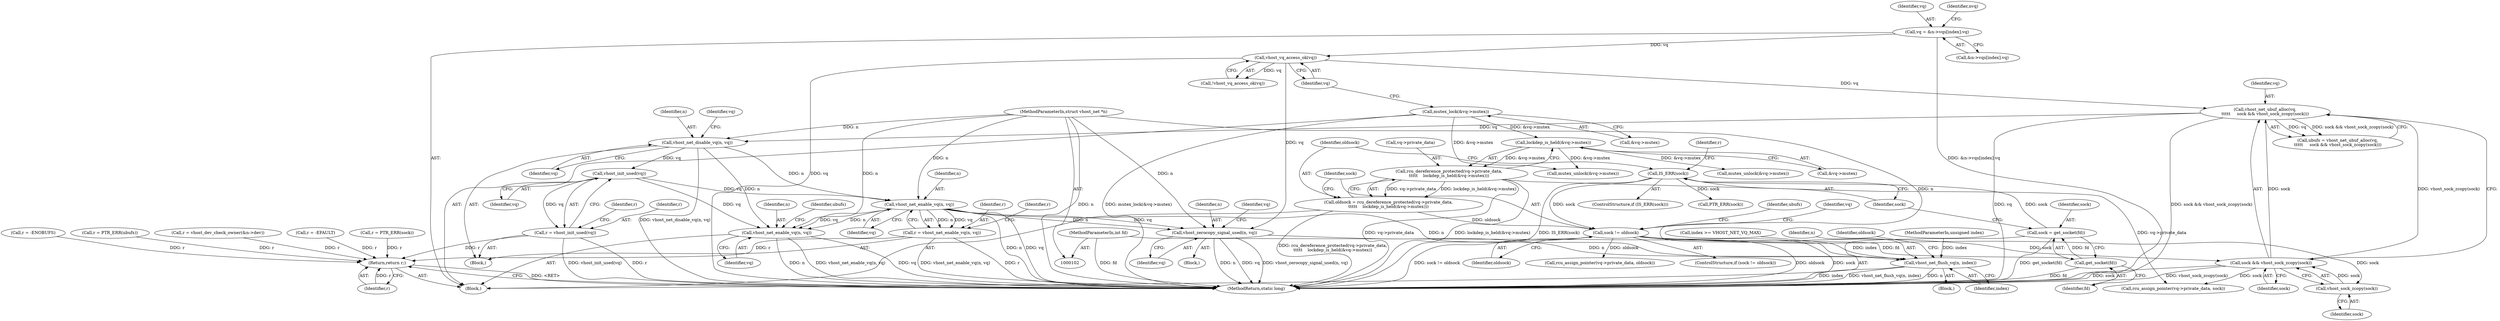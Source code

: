 digraph "0_linux_dd7633ecd553a5e304d349aa6f8eb8a0417098c5@pointer" {
"1000223" [label="(Call,vhost_net_disable_vq(n, vq))"];
"1000103" [label="(MethodParameterIn,struct vhost_net *n)"];
"1000208" [label="(Call,vhost_net_ubuf_alloc(vq,\n\t\t\t\t\t     sock && vhost_sock_zcopy(sock)))"];
"1000169" [label="(Call,vhost_vq_access_ok(vq))"];
"1000144" [label="(Call,vq = &n->vqs[index].vq)"];
"1000210" [label="(Call,sock && vhost_sock_zcopy(sock))"];
"1000202" [label="(Call,sock != oldsock)"];
"1000182" [label="(Call,IS_ERR(sock))"];
"1000177" [label="(Call,sock = get_socket(fd))"];
"1000179" [label="(Call,get_socket(fd))"];
"1000105" [label="(MethodParameterIn,int fd)"];
"1000190" [label="(Call,oldsock = rcu_dereference_protected(vq->private_data,\n\t\t\t\t\t    lockdep_is_held(&vq->mutex)))"];
"1000192" [label="(Call,rcu_dereference_protected(vq->private_data,\n\t\t\t\t\t    lockdep_is_held(&vq->mutex)))"];
"1000196" [label="(Call,lockdep_is_held(&vq->mutex))"];
"1000162" [label="(Call,mutex_lock(&vq->mutex))"];
"1000212" [label="(Call,vhost_sock_zcopy(sock))"];
"1000233" [label="(Call,vhost_init_used(vq))"];
"1000231" [label="(Call,r = vhost_init_used(vq))"];
"1000345" [label="(Return,return r;)"];
"1000240" [label="(Call,vhost_net_enable_vq(n, vq))"];
"1000238" [label="(Call,r = vhost_net_enable_vq(n, vq))"];
"1000286" [label="(Call,vhost_zerocopy_signal_used(n, vq))"];
"1000297" [label="(Call,vhost_net_flush_vq(n, index))"];
"1000319" [label="(Call,vhost_net_enable_vq(n, vq))"];
"1000193" [label="(Call,vq->private_data)"];
"1000139" [label="(Call,r = -ENOBUFS)"];
"1000105" [label="(MethodParameterIn,int fd)"];
"1000345" [label="(Return,return r;)"];
"1000320" [label="(Identifier,n)"];
"1000242" [label="(Identifier,vq)"];
"1000187" [label="(Call,PTR_ERR(sock))"];
"1000287" [label="(Identifier,n)"];
"1000332" [label="(Call,mutex_unlock(&vq->mutex))"];
"1000103" [label="(MethodParameterIn,struct vhost_net *n)"];
"1000226" [label="(Call,rcu_assign_pointer(vq->private_data, sock))"];
"1000225" [label="(Identifier,vq)"];
"1000321" [label="(Identifier,vq)"];
"1000298" [label="(Identifier,n)"];
"1000169" [label="(Call,vhost_vq_access_ok(vq))"];
"1000223" [label="(Call,vhost_net_disable_vq(n, vq))"];
"1000323" [label="(Identifier,ubufs)"];
"1000238" [label="(Call,r = vhost_net_enable_vq(n, vq))"];
"1000186" [label="(Identifier,r)"];
"1000206" [label="(Call,ubufs = vhost_net_ubuf_alloc(vq,\n\t\t\t\t\t     sock && vhost_sock_zcopy(sock)))"];
"1000208" [label="(Call,vhost_net_ubuf_alloc(vq,\n\t\t\t\t\t     sock && vhost_sock_zcopy(sock)))"];
"1000231" [label="(Call,r = vhost_init_used(vq))"];
"1000236" [label="(Identifier,r)"];
"1000302" [label="(Identifier,oldsock)"];
"1000314" [label="(Call,rcu_assign_pointer(vq->private_data, oldsock))"];
"1000190" [label="(Call,oldsock = rcu_dereference_protected(vq->private_data,\n\t\t\t\t\t    lockdep_is_held(&vq->mutex)))"];
"1000286" [label="(Call,vhost_zerocopy_signal_used(n, vq))"];
"1000213" [label="(Identifier,sock)"];
"1000197" [label="(Call,&vq->mutex)"];
"1000201" [label="(ControlStructure,if (sock != oldsock))"];
"1000145" [label="(Identifier,vq)"];
"1000178" [label="(Identifier,sock)"];
"1000212" [label="(Call,vhost_sock_zcopy(sock))"];
"1000239" [label="(Identifier,r)"];
"1000191" [label="(Identifier,oldsock)"];
"1000218" [label="(Call,r = PTR_ERR(ubufs))"];
"1000192" [label="(Call,rcu_dereference_protected(vq->private_data,\n\t\t\t\t\t    lockdep_is_held(&vq->mutex)))"];
"1000124" [label="(Call,r = vhost_dev_check_owner(&n->dev))"];
"1000177" [label="(Call,sock = get_socket(fd))"];
"1000319" [label="(Call,vhost_net_enable_vq(n, vq))"];
"1000346" [label="(Identifier,r)"];
"1000244" [label="(Identifier,r)"];
"1000241" [label="(Identifier,n)"];
"1000210" [label="(Call,sock && vhost_sock_zcopy(sock))"];
"1000233" [label="(Call,vhost_init_used(vq))"];
"1000274" [label="(Identifier,vq)"];
"1000207" [label="(Identifier,ubufs)"];
"1000232" [label="(Identifier,r)"];
"1000162" [label="(Call,mutex_lock(&vq->mutex))"];
"1000347" [label="(MethodReturn,static long)"];
"1000202" [label="(Call,sock != oldsock)"];
"1000104" [label="(MethodParameterIn,unsigned index)"];
"1000224" [label="(Identifier,n)"];
"1000172" [label="(Call,r = -EFAULT)"];
"1000144" [label="(Call,vq = &n->vqs[index].vq)"];
"1000182" [label="(Call,IS_ERR(sock))"];
"1000204" [label="(Identifier,oldsock)"];
"1000106" [label="(Block,)"];
"1000183" [label="(Identifier,sock)"];
"1000179" [label="(Call,get_socket(fd))"];
"1000234" [label="(Identifier,vq)"];
"1000203" [label="(Identifier,sock)"];
"1000185" [label="(Call,r = PTR_ERR(sock))"];
"1000163" [label="(Call,&vq->mutex)"];
"1000180" [label="(Identifier,fd)"];
"1000292" [label="(Identifier,vq)"];
"1000240" [label="(Call,vhost_net_enable_vq(n, vq))"];
"1000170" [label="(Identifier,vq)"];
"1000168" [label="(Call,!vhost_vq_access_ok(vq))"];
"1000271" [label="(Call,mutex_unlock(&vq->mutex))"];
"1000297" [label="(Call,vhost_net_flush_vq(n, index))"];
"1000296" [label="(Block,)"];
"1000196" [label="(Call,lockdep_is_held(&vq->mutex))"];
"1000228" [label="(Identifier,vq)"];
"1000278" [label="(Block,)"];
"1000205" [label="(Block,)"];
"1000211" [label="(Identifier,sock)"];
"1000299" [label="(Identifier,index)"];
"1000146" [label="(Call,&n->vqs[index].vq)"];
"1000181" [label="(ControlStructure,if (IS_ERR(sock)))"];
"1000288" [label="(Identifier,vq)"];
"1000209" [label="(Identifier,vq)"];
"1000155" [label="(Identifier,nvq)"];
"1000135" [label="(Call,index >= VHOST_NET_VQ_MAX)"];
"1000223" -> "1000205"  [label="AST: "];
"1000223" -> "1000225"  [label="CFG: "];
"1000224" -> "1000223"  [label="AST: "];
"1000225" -> "1000223"  [label="AST: "];
"1000228" -> "1000223"  [label="CFG: "];
"1000223" -> "1000347"  [label="DDG: vhost_net_disable_vq(n, vq)"];
"1000103" -> "1000223"  [label="DDG: n"];
"1000208" -> "1000223"  [label="DDG: vq"];
"1000223" -> "1000233"  [label="DDG: vq"];
"1000223" -> "1000240"  [label="DDG: n"];
"1000223" -> "1000319"  [label="DDG: n"];
"1000103" -> "1000102"  [label="AST: "];
"1000103" -> "1000347"  [label="DDG: n"];
"1000103" -> "1000240"  [label="DDG: n"];
"1000103" -> "1000286"  [label="DDG: n"];
"1000103" -> "1000297"  [label="DDG: n"];
"1000103" -> "1000319"  [label="DDG: n"];
"1000208" -> "1000206"  [label="AST: "];
"1000208" -> "1000210"  [label="CFG: "];
"1000209" -> "1000208"  [label="AST: "];
"1000210" -> "1000208"  [label="AST: "];
"1000206" -> "1000208"  [label="CFG: "];
"1000208" -> "1000347"  [label="DDG: vq"];
"1000208" -> "1000347"  [label="DDG: sock && vhost_sock_zcopy(sock)"];
"1000208" -> "1000206"  [label="DDG: vq"];
"1000208" -> "1000206"  [label="DDG: sock && vhost_sock_zcopy(sock)"];
"1000169" -> "1000208"  [label="DDG: vq"];
"1000210" -> "1000208"  [label="DDG: sock"];
"1000210" -> "1000208"  [label="DDG: vhost_sock_zcopy(sock)"];
"1000169" -> "1000168"  [label="AST: "];
"1000169" -> "1000170"  [label="CFG: "];
"1000170" -> "1000169"  [label="AST: "];
"1000168" -> "1000169"  [label="CFG: "];
"1000169" -> "1000347"  [label="DDG: vq"];
"1000169" -> "1000168"  [label="DDG: vq"];
"1000144" -> "1000169"  [label="DDG: vq"];
"1000169" -> "1000286"  [label="DDG: vq"];
"1000144" -> "1000106"  [label="AST: "];
"1000144" -> "1000146"  [label="CFG: "];
"1000145" -> "1000144"  [label="AST: "];
"1000146" -> "1000144"  [label="AST: "];
"1000155" -> "1000144"  [label="CFG: "];
"1000144" -> "1000347"  [label="DDG: &n->vqs[index].vq"];
"1000210" -> "1000211"  [label="CFG: "];
"1000210" -> "1000212"  [label="CFG: "];
"1000211" -> "1000210"  [label="AST: "];
"1000212" -> "1000210"  [label="AST: "];
"1000210" -> "1000347"  [label="DDG: vhost_sock_zcopy(sock)"];
"1000210" -> "1000347"  [label="DDG: sock"];
"1000202" -> "1000210"  [label="DDG: sock"];
"1000212" -> "1000210"  [label="DDG: sock"];
"1000210" -> "1000226"  [label="DDG: sock"];
"1000202" -> "1000201"  [label="AST: "];
"1000202" -> "1000204"  [label="CFG: "];
"1000203" -> "1000202"  [label="AST: "];
"1000204" -> "1000202"  [label="AST: "];
"1000207" -> "1000202"  [label="CFG: "];
"1000274" -> "1000202"  [label="CFG: "];
"1000202" -> "1000347"  [label="DDG: sock"];
"1000202" -> "1000347"  [label="DDG: sock != oldsock"];
"1000202" -> "1000347"  [label="DDG: oldsock"];
"1000182" -> "1000202"  [label="DDG: sock"];
"1000190" -> "1000202"  [label="DDG: oldsock"];
"1000202" -> "1000212"  [label="DDG: sock"];
"1000202" -> "1000314"  [label="DDG: oldsock"];
"1000182" -> "1000181"  [label="AST: "];
"1000182" -> "1000183"  [label="CFG: "];
"1000183" -> "1000182"  [label="AST: "];
"1000186" -> "1000182"  [label="CFG: "];
"1000191" -> "1000182"  [label="CFG: "];
"1000182" -> "1000347"  [label="DDG: IS_ERR(sock)"];
"1000177" -> "1000182"  [label="DDG: sock"];
"1000182" -> "1000187"  [label="DDG: sock"];
"1000177" -> "1000106"  [label="AST: "];
"1000177" -> "1000179"  [label="CFG: "];
"1000178" -> "1000177"  [label="AST: "];
"1000179" -> "1000177"  [label="AST: "];
"1000183" -> "1000177"  [label="CFG: "];
"1000177" -> "1000347"  [label="DDG: get_socket(fd)"];
"1000179" -> "1000177"  [label="DDG: fd"];
"1000179" -> "1000180"  [label="CFG: "];
"1000180" -> "1000179"  [label="AST: "];
"1000179" -> "1000347"  [label="DDG: fd"];
"1000105" -> "1000179"  [label="DDG: fd"];
"1000105" -> "1000102"  [label="AST: "];
"1000105" -> "1000347"  [label="DDG: fd"];
"1000190" -> "1000106"  [label="AST: "];
"1000190" -> "1000192"  [label="CFG: "];
"1000191" -> "1000190"  [label="AST: "];
"1000192" -> "1000190"  [label="AST: "];
"1000203" -> "1000190"  [label="CFG: "];
"1000190" -> "1000347"  [label="DDG: rcu_dereference_protected(vq->private_data,\n\t\t\t\t\t    lockdep_is_held(&vq->mutex))"];
"1000192" -> "1000190"  [label="DDG: vq->private_data"];
"1000192" -> "1000190"  [label="DDG: lockdep_is_held(&vq->mutex)"];
"1000192" -> "1000196"  [label="CFG: "];
"1000193" -> "1000192"  [label="AST: "];
"1000196" -> "1000192"  [label="AST: "];
"1000192" -> "1000347"  [label="DDG: vq->private_data"];
"1000192" -> "1000347"  [label="DDG: lockdep_is_held(&vq->mutex)"];
"1000196" -> "1000192"  [label="DDG: &vq->mutex"];
"1000192" -> "1000226"  [label="DDG: vq->private_data"];
"1000196" -> "1000197"  [label="CFG: "];
"1000197" -> "1000196"  [label="AST: "];
"1000162" -> "1000196"  [label="DDG: &vq->mutex"];
"1000196" -> "1000271"  [label="DDG: &vq->mutex"];
"1000196" -> "1000332"  [label="DDG: &vq->mutex"];
"1000162" -> "1000106"  [label="AST: "];
"1000162" -> "1000163"  [label="CFG: "];
"1000163" -> "1000162"  [label="AST: "];
"1000170" -> "1000162"  [label="CFG: "];
"1000162" -> "1000347"  [label="DDG: mutex_lock(&vq->mutex)"];
"1000162" -> "1000332"  [label="DDG: &vq->mutex"];
"1000212" -> "1000213"  [label="CFG: "];
"1000213" -> "1000212"  [label="AST: "];
"1000233" -> "1000231"  [label="AST: "];
"1000233" -> "1000234"  [label="CFG: "];
"1000234" -> "1000233"  [label="AST: "];
"1000231" -> "1000233"  [label="CFG: "];
"1000233" -> "1000231"  [label="DDG: vq"];
"1000233" -> "1000240"  [label="DDG: vq"];
"1000233" -> "1000319"  [label="DDG: vq"];
"1000231" -> "1000205"  [label="AST: "];
"1000232" -> "1000231"  [label="AST: "];
"1000236" -> "1000231"  [label="CFG: "];
"1000231" -> "1000347"  [label="DDG: vhost_init_used(vq)"];
"1000231" -> "1000347"  [label="DDG: r"];
"1000231" -> "1000345"  [label="DDG: r"];
"1000345" -> "1000106"  [label="AST: "];
"1000345" -> "1000346"  [label="CFG: "];
"1000346" -> "1000345"  [label="AST: "];
"1000347" -> "1000345"  [label="CFG: "];
"1000345" -> "1000347"  [label="DDG: <RET>"];
"1000346" -> "1000345"  [label="DDG: r"];
"1000185" -> "1000345"  [label="DDG: r"];
"1000124" -> "1000345"  [label="DDG: r"];
"1000238" -> "1000345"  [label="DDG: r"];
"1000218" -> "1000345"  [label="DDG: r"];
"1000139" -> "1000345"  [label="DDG: r"];
"1000172" -> "1000345"  [label="DDG: r"];
"1000240" -> "1000238"  [label="AST: "];
"1000240" -> "1000242"  [label="CFG: "];
"1000241" -> "1000240"  [label="AST: "];
"1000242" -> "1000240"  [label="AST: "];
"1000238" -> "1000240"  [label="CFG: "];
"1000240" -> "1000347"  [label="DDG: vq"];
"1000240" -> "1000347"  [label="DDG: n"];
"1000240" -> "1000238"  [label="DDG: n"];
"1000240" -> "1000238"  [label="DDG: vq"];
"1000240" -> "1000286"  [label="DDG: n"];
"1000240" -> "1000286"  [label="DDG: vq"];
"1000240" -> "1000297"  [label="DDG: n"];
"1000240" -> "1000319"  [label="DDG: n"];
"1000240" -> "1000319"  [label="DDG: vq"];
"1000238" -> "1000205"  [label="AST: "];
"1000239" -> "1000238"  [label="AST: "];
"1000244" -> "1000238"  [label="CFG: "];
"1000238" -> "1000347"  [label="DDG: r"];
"1000238" -> "1000347"  [label="DDG: vhost_net_enable_vq(n, vq)"];
"1000286" -> "1000278"  [label="AST: "];
"1000286" -> "1000288"  [label="CFG: "];
"1000287" -> "1000286"  [label="AST: "];
"1000288" -> "1000286"  [label="AST: "];
"1000292" -> "1000286"  [label="CFG: "];
"1000286" -> "1000347"  [label="DDG: vhost_zerocopy_signal_used(n, vq)"];
"1000286" -> "1000347"  [label="DDG: n"];
"1000286" -> "1000347"  [label="DDG: vq"];
"1000286" -> "1000297"  [label="DDG: n"];
"1000297" -> "1000296"  [label="AST: "];
"1000297" -> "1000299"  [label="CFG: "];
"1000298" -> "1000297"  [label="AST: "];
"1000299" -> "1000297"  [label="AST: "];
"1000302" -> "1000297"  [label="CFG: "];
"1000297" -> "1000347"  [label="DDG: n"];
"1000297" -> "1000347"  [label="DDG: index"];
"1000297" -> "1000347"  [label="DDG: vhost_net_flush_vq(n, index)"];
"1000135" -> "1000297"  [label="DDG: index"];
"1000104" -> "1000297"  [label="DDG: index"];
"1000319" -> "1000106"  [label="AST: "];
"1000319" -> "1000321"  [label="CFG: "];
"1000320" -> "1000319"  [label="AST: "];
"1000321" -> "1000319"  [label="AST: "];
"1000323" -> "1000319"  [label="CFG: "];
"1000319" -> "1000347"  [label="DDG: vhost_net_enable_vq(n, vq)"];
"1000319" -> "1000347"  [label="DDG: vq"];
"1000319" -> "1000347"  [label="DDG: n"];
}
